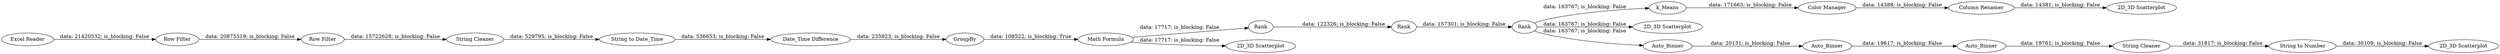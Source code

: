 digraph {
	"1150265825286933754_4" [label="String to Date_Time"]
	"1150265825286933754_11" [label=Rank]
	"1150265825286933754_25" [label="Column Renamer"]
	"1150265825286933754_17" [label=Auto_Binner]
	"1150265825286933754_20" [label="String to Number"]
	"1150265825286933754_10" [label=Rank]
	"1150265825286933754_23" [label="Color Manager"]
	"1150265825286933754_2" [label="Row Filter"]
	"1150265825286933754_1" [label="Excel Reader"]
	"1150265825286933754_6" [label=GroupBy]
	"1150265825286933754_16" [label=Auto_Binner]
	"1150265825286933754_22" [label=k_Means]
	"1150265825286933754_19" [label="String Cleaner"]
	"1150265825286933754_21" [label="2D_3D Scatterplot"]
	"1150265825286933754_24" [label="2D_3D Scatterplot"]
	"1150265825286933754_9" [label="2D_3D Scatterplot"]
	"1150265825286933754_12" [label=Rank]
	"1150265825286933754_13" [label="2D_3D Scatterplot"]
	"1150265825286933754_3" [label="String Cleaner"]
	"1150265825286933754_15" [label=Auto_Binner]
	"1150265825286933754_7" [label="Row Filter"]
	"1150265825286933754_8" [label="Math Formula"]
	"1150265825286933754_5" [label="Date_Time Difference"]
	"1150265825286933754_20" -> "1150265825286933754_21" [label="data: 30109; is_blocking: False"]
	"1150265825286933754_10" -> "1150265825286933754_11" [label="data: 122326; is_blocking: False"]
	"1150265825286933754_17" -> "1150265825286933754_19" [label="data: 19761; is_blocking: False"]
	"1150265825286933754_7" -> "1150265825286933754_3" [label="data: 15722628; is_blocking: False"]
	"1150265825286933754_4" -> "1150265825286933754_5" [label="data: 536653; is_blocking: False"]
	"1150265825286933754_23" -> "1150265825286933754_25" [label="data: 14388; is_blocking: False"]
	"1150265825286933754_12" -> "1150265825286933754_15" [label="data: 163767; is_blocking: False"]
	"1150265825286933754_12" -> "1150265825286933754_22" [label="data: 163767; is_blocking: False"]
	"1150265825286933754_22" -> "1150265825286933754_23" [label="data: 171663; is_blocking: False"]
	"1150265825286933754_8" -> "1150265825286933754_10" [label="data: 17717; is_blocking: False"]
	"1150265825286933754_15" -> "1150265825286933754_16" [label="data: 20131; is_blocking: False"]
	"1150265825286933754_16" -> "1150265825286933754_17" [label="data: 19617; is_blocking: False"]
	"1150265825286933754_12" -> "1150265825286933754_13" [label="data: 163767; is_blocking: False"]
	"1150265825286933754_6" -> "1150265825286933754_8" [label="data: 108522; is_blocking: True"]
	"1150265825286933754_11" -> "1150265825286933754_12" [label="data: 157301; is_blocking: False"]
	"1150265825286933754_25" -> "1150265825286933754_24" [label="data: 14381; is_blocking: False"]
	"1150265825286933754_3" -> "1150265825286933754_4" [label="data: 529795; is_blocking: False"]
	"1150265825286933754_2" -> "1150265825286933754_7" [label="data: 20875319; is_blocking: False"]
	"1150265825286933754_5" -> "1150265825286933754_6" [label="data: 235923; is_blocking: False"]
	"1150265825286933754_1" -> "1150265825286933754_2" [label="data: 21420532; is_blocking: False"]
	"1150265825286933754_19" -> "1150265825286933754_20" [label="data: 31817; is_blocking: False"]
	"1150265825286933754_8" -> "1150265825286933754_9" [label="data: 17717; is_blocking: False"]
	rankdir=LR
}
